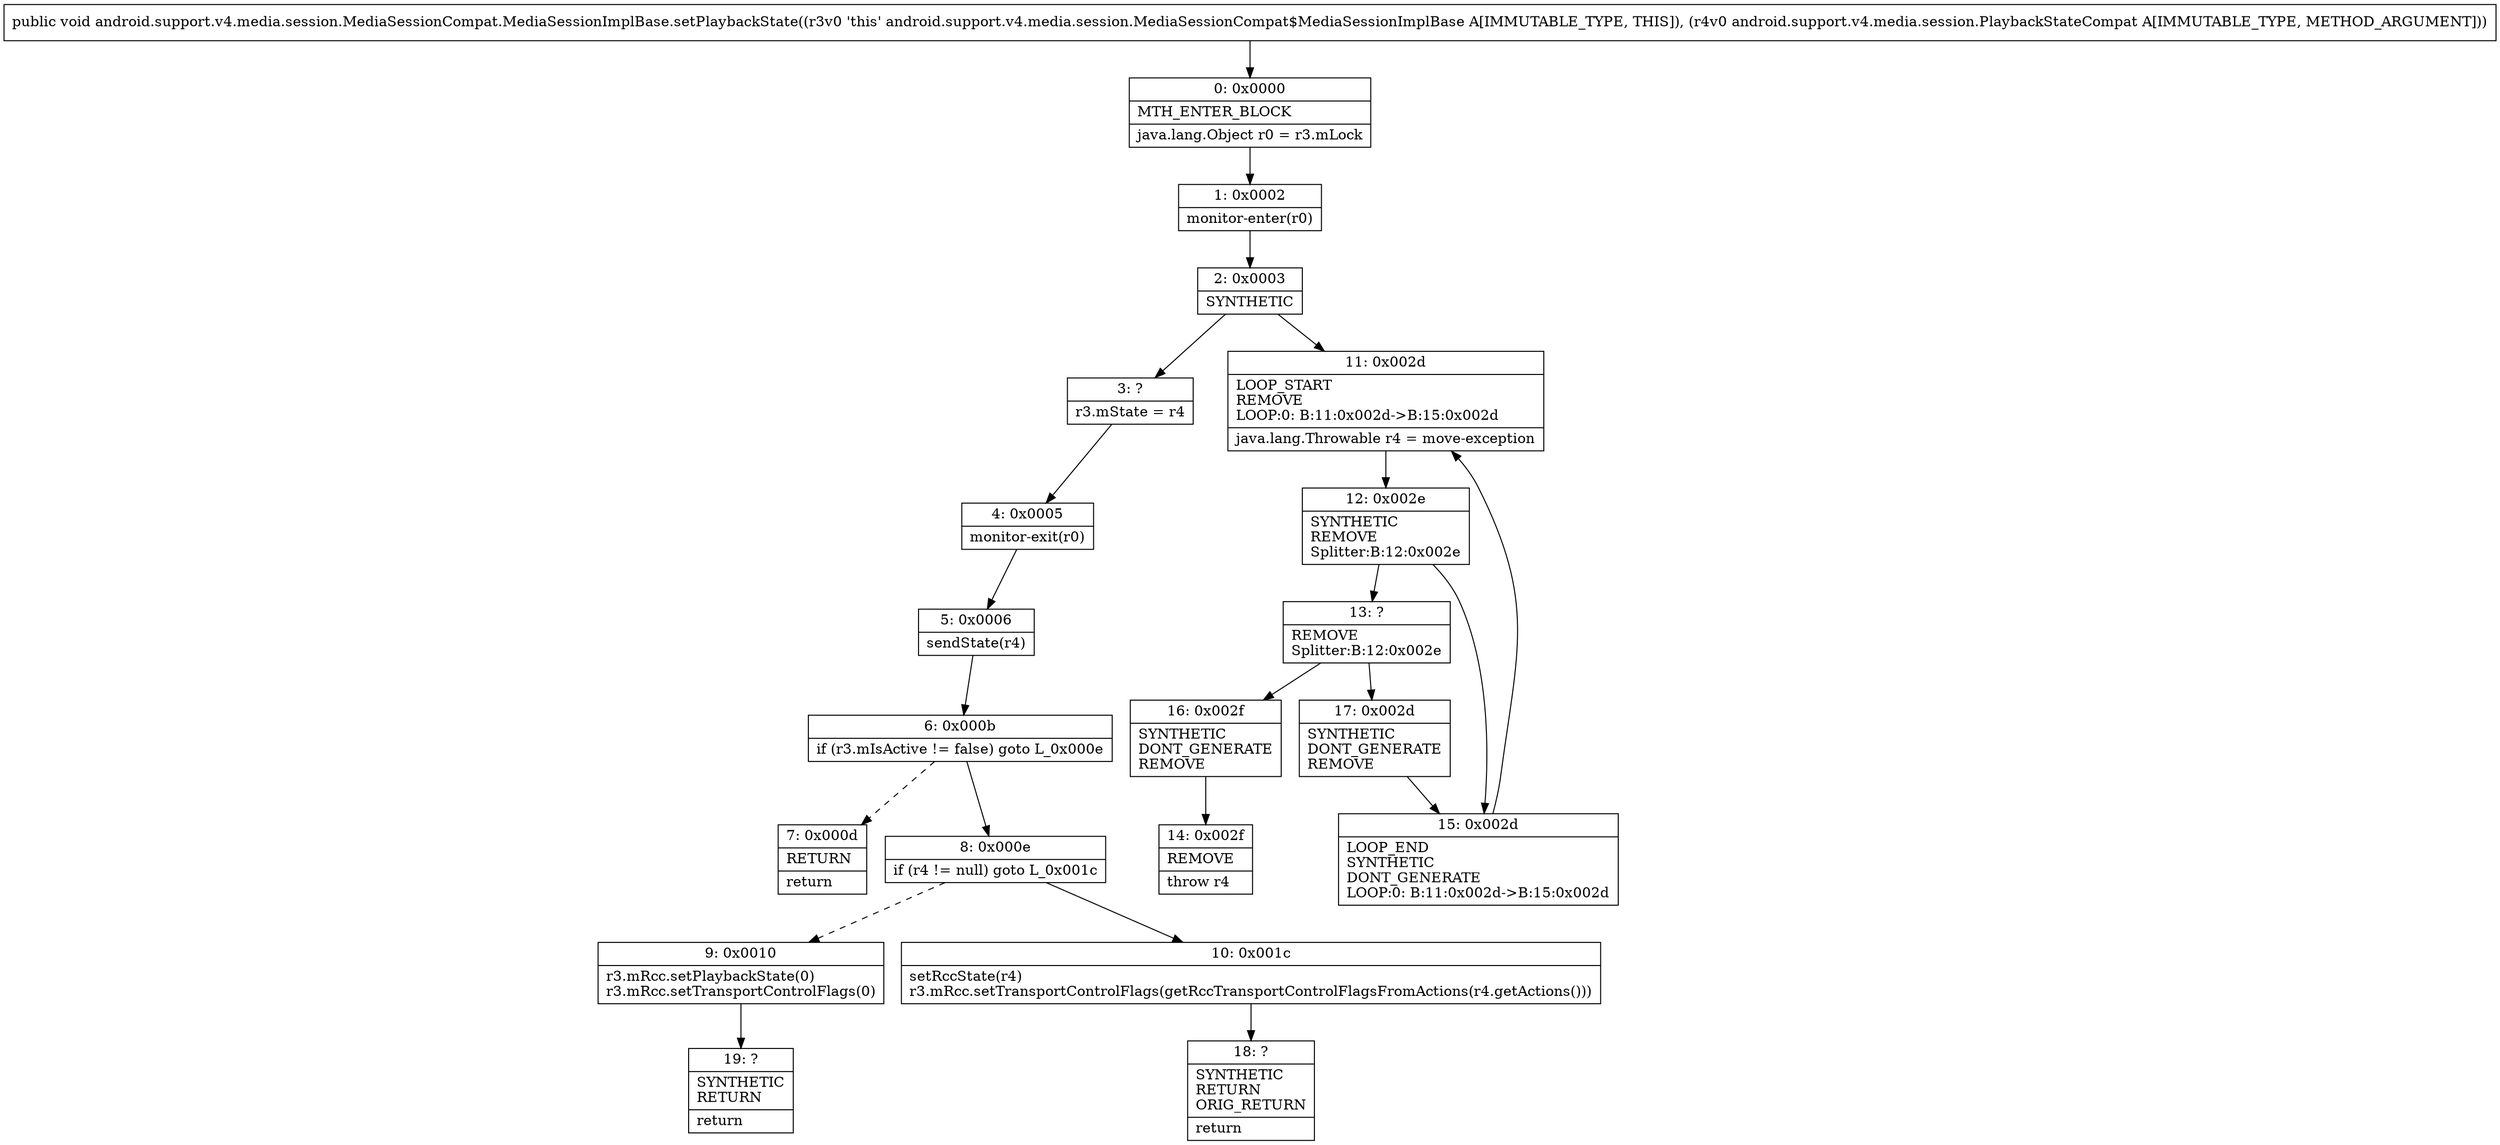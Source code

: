 digraph "CFG forandroid.support.v4.media.session.MediaSessionCompat.MediaSessionImplBase.setPlaybackState(Landroid\/support\/v4\/media\/session\/PlaybackStateCompat;)V" {
Node_0 [shape=record,label="{0\:\ 0x0000|MTH_ENTER_BLOCK\l|java.lang.Object r0 = r3.mLock\l}"];
Node_1 [shape=record,label="{1\:\ 0x0002|monitor\-enter(r0)\l}"];
Node_2 [shape=record,label="{2\:\ 0x0003|SYNTHETIC\l}"];
Node_3 [shape=record,label="{3\:\ ?|r3.mState = r4\l}"];
Node_4 [shape=record,label="{4\:\ 0x0005|monitor\-exit(r0)\l}"];
Node_5 [shape=record,label="{5\:\ 0x0006|sendState(r4)\l}"];
Node_6 [shape=record,label="{6\:\ 0x000b|if (r3.mIsActive != false) goto L_0x000e\l}"];
Node_7 [shape=record,label="{7\:\ 0x000d|RETURN\l|return\l}"];
Node_8 [shape=record,label="{8\:\ 0x000e|if (r4 != null) goto L_0x001c\l}"];
Node_9 [shape=record,label="{9\:\ 0x0010|r3.mRcc.setPlaybackState(0)\lr3.mRcc.setTransportControlFlags(0)\l}"];
Node_10 [shape=record,label="{10\:\ 0x001c|setRccState(r4)\lr3.mRcc.setTransportControlFlags(getRccTransportControlFlagsFromActions(r4.getActions()))\l}"];
Node_11 [shape=record,label="{11\:\ 0x002d|LOOP_START\lREMOVE\lLOOP:0: B:11:0x002d\-\>B:15:0x002d\l|java.lang.Throwable r4 = move\-exception\l}"];
Node_12 [shape=record,label="{12\:\ 0x002e|SYNTHETIC\lREMOVE\lSplitter:B:12:0x002e\l}"];
Node_13 [shape=record,label="{13\:\ ?|REMOVE\lSplitter:B:12:0x002e\l}"];
Node_14 [shape=record,label="{14\:\ 0x002f|REMOVE\l|throw r4\l}"];
Node_15 [shape=record,label="{15\:\ 0x002d|LOOP_END\lSYNTHETIC\lDONT_GENERATE\lLOOP:0: B:11:0x002d\-\>B:15:0x002d\l}"];
Node_16 [shape=record,label="{16\:\ 0x002f|SYNTHETIC\lDONT_GENERATE\lREMOVE\l}"];
Node_17 [shape=record,label="{17\:\ 0x002d|SYNTHETIC\lDONT_GENERATE\lREMOVE\l}"];
Node_18 [shape=record,label="{18\:\ ?|SYNTHETIC\lRETURN\lORIG_RETURN\l|return\l}"];
Node_19 [shape=record,label="{19\:\ ?|SYNTHETIC\lRETURN\l|return\l}"];
MethodNode[shape=record,label="{public void android.support.v4.media.session.MediaSessionCompat.MediaSessionImplBase.setPlaybackState((r3v0 'this' android.support.v4.media.session.MediaSessionCompat$MediaSessionImplBase A[IMMUTABLE_TYPE, THIS]), (r4v0 android.support.v4.media.session.PlaybackStateCompat A[IMMUTABLE_TYPE, METHOD_ARGUMENT])) }"];
MethodNode -> Node_0;
Node_0 -> Node_1;
Node_1 -> Node_2;
Node_2 -> Node_3;
Node_2 -> Node_11;
Node_3 -> Node_4;
Node_4 -> Node_5;
Node_5 -> Node_6;
Node_6 -> Node_7[style=dashed];
Node_6 -> Node_8;
Node_8 -> Node_9[style=dashed];
Node_8 -> Node_10;
Node_9 -> Node_19;
Node_10 -> Node_18;
Node_11 -> Node_12;
Node_12 -> Node_13;
Node_12 -> Node_15;
Node_13 -> Node_16;
Node_13 -> Node_17;
Node_15 -> Node_11;
Node_16 -> Node_14;
Node_17 -> Node_15;
}

